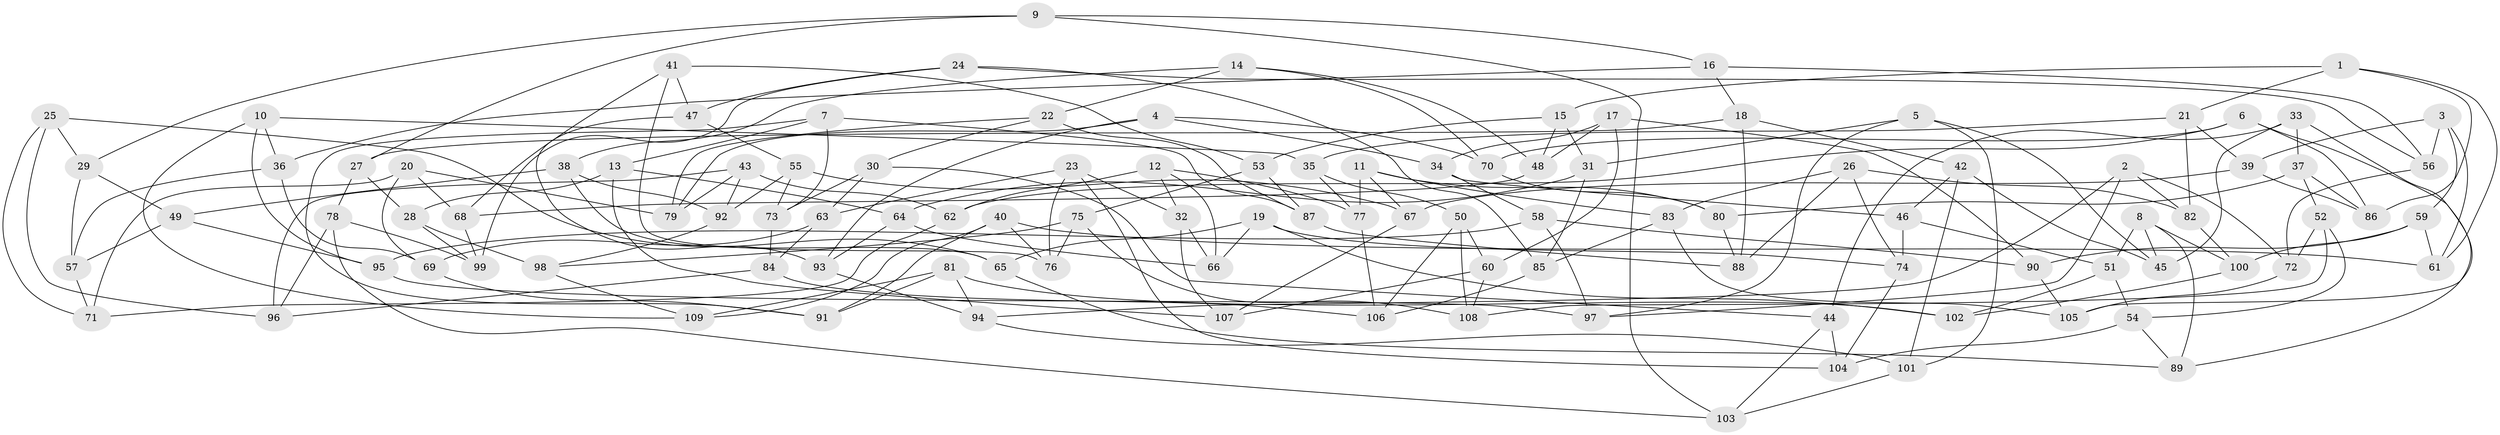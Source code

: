 // Generated by graph-tools (version 1.1) at 2025/11/02/27/25 16:11:43]
// undirected, 109 vertices, 218 edges
graph export_dot {
graph [start="1"]
  node [color=gray90,style=filled];
  1;
  2;
  3;
  4;
  5;
  6;
  7;
  8;
  9;
  10;
  11;
  12;
  13;
  14;
  15;
  16;
  17;
  18;
  19;
  20;
  21;
  22;
  23;
  24;
  25;
  26;
  27;
  28;
  29;
  30;
  31;
  32;
  33;
  34;
  35;
  36;
  37;
  38;
  39;
  40;
  41;
  42;
  43;
  44;
  45;
  46;
  47;
  48;
  49;
  50;
  51;
  52;
  53;
  54;
  55;
  56;
  57;
  58;
  59;
  60;
  61;
  62;
  63;
  64;
  65;
  66;
  67;
  68;
  69;
  70;
  71;
  72;
  73;
  74;
  75;
  76;
  77;
  78;
  79;
  80;
  81;
  82;
  83;
  84;
  85;
  86;
  87;
  88;
  89;
  90;
  91;
  92;
  93;
  94;
  95;
  96;
  97;
  98;
  99;
  100;
  101;
  102;
  103;
  104;
  105;
  106;
  107;
  108;
  109;
  1 -- 15;
  1 -- 61;
  1 -- 86;
  1 -- 21;
  2 -- 82;
  2 -- 72;
  2 -- 94;
  2 -- 97;
  3 -- 39;
  3 -- 56;
  3 -- 59;
  3 -- 61;
  4 -- 93;
  4 -- 70;
  4 -- 34;
  4 -- 79;
  5 -- 97;
  5 -- 101;
  5 -- 31;
  5 -- 45;
  6 -- 62;
  6 -- 70;
  6 -- 89;
  6 -- 86;
  7 -- 91;
  7 -- 13;
  7 -- 73;
  7 -- 87;
  8 -- 100;
  8 -- 45;
  8 -- 89;
  8 -- 51;
  9 -- 29;
  9 -- 103;
  9 -- 27;
  9 -- 16;
  10 -- 35;
  10 -- 36;
  10 -- 109;
  10 -- 95;
  11 -- 67;
  11 -- 77;
  11 -- 80;
  11 -- 83;
  12 -- 32;
  12 -- 62;
  12 -- 66;
  12 -- 77;
  13 -- 64;
  13 -- 28;
  13 -- 107;
  14 -- 22;
  14 -- 70;
  14 -- 48;
  14 -- 38;
  15 -- 53;
  15 -- 48;
  15 -- 31;
  16 -- 18;
  16 -- 56;
  16 -- 36;
  17 -- 60;
  17 -- 48;
  17 -- 34;
  17 -- 90;
  18 -- 42;
  18 -- 27;
  18 -- 88;
  19 -- 102;
  19 -- 74;
  19 -- 65;
  19 -- 66;
  20 -- 68;
  20 -- 71;
  20 -- 69;
  20 -- 79;
  21 -- 82;
  21 -- 39;
  21 -- 35;
  22 -- 30;
  22 -- 87;
  22 -- 79;
  23 -- 104;
  23 -- 63;
  23 -- 76;
  23 -- 32;
  24 -- 56;
  24 -- 99;
  24 -- 47;
  24 -- 85;
  25 -- 29;
  25 -- 71;
  25 -- 96;
  25 -- 65;
  26 -- 88;
  26 -- 82;
  26 -- 83;
  26 -- 74;
  27 -- 78;
  27 -- 28;
  28 -- 99;
  28 -- 98;
  29 -- 57;
  29 -- 49;
  30 -- 63;
  30 -- 73;
  30 -- 44;
  31 -- 85;
  31 -- 64;
  32 -- 107;
  32 -- 66;
  33 -- 37;
  33 -- 45;
  33 -- 44;
  33 -- 105;
  34 -- 58;
  34 -- 46;
  35 -- 77;
  35 -- 50;
  36 -- 69;
  36 -- 57;
  37 -- 86;
  37 -- 52;
  37 -- 80;
  38 -- 92;
  38 -- 49;
  38 -- 65;
  39 -- 86;
  39 -- 67;
  40 -- 61;
  40 -- 109;
  40 -- 91;
  40 -- 76;
  41 -- 53;
  41 -- 68;
  41 -- 76;
  41 -- 47;
  42 -- 46;
  42 -- 101;
  42 -- 45;
  43 -- 92;
  43 -- 62;
  43 -- 96;
  43 -- 79;
  44 -- 104;
  44 -- 103;
  46 -- 51;
  46 -- 74;
  47 -- 55;
  47 -- 93;
  48 -- 68;
  49 -- 95;
  49 -- 57;
  50 -- 106;
  50 -- 60;
  50 -- 108;
  51 -- 54;
  51 -- 102;
  52 -- 108;
  52 -- 72;
  52 -- 54;
  53 -- 87;
  53 -- 75;
  54 -- 89;
  54 -- 104;
  55 -- 92;
  55 -- 73;
  55 -- 67;
  56 -- 72;
  57 -- 71;
  58 -- 97;
  58 -- 95;
  58 -- 90;
  59 -- 90;
  59 -- 61;
  59 -- 100;
  60 -- 108;
  60 -- 107;
  62 -- 71;
  63 -- 69;
  63 -- 84;
  64 -- 66;
  64 -- 93;
  65 -- 89;
  67 -- 107;
  68 -- 99;
  69 -- 91;
  70 -- 80;
  72 -- 105;
  73 -- 84;
  74 -- 104;
  75 -- 98;
  75 -- 108;
  75 -- 76;
  77 -- 106;
  78 -- 99;
  78 -- 96;
  78 -- 103;
  80 -- 88;
  81 -- 102;
  81 -- 94;
  81 -- 109;
  81 -- 91;
  82 -- 100;
  83 -- 85;
  83 -- 105;
  84 -- 96;
  84 -- 106;
  85 -- 106;
  87 -- 88;
  90 -- 105;
  92 -- 98;
  93 -- 94;
  94 -- 101;
  95 -- 97;
  98 -- 109;
  100 -- 102;
  101 -- 103;
}
